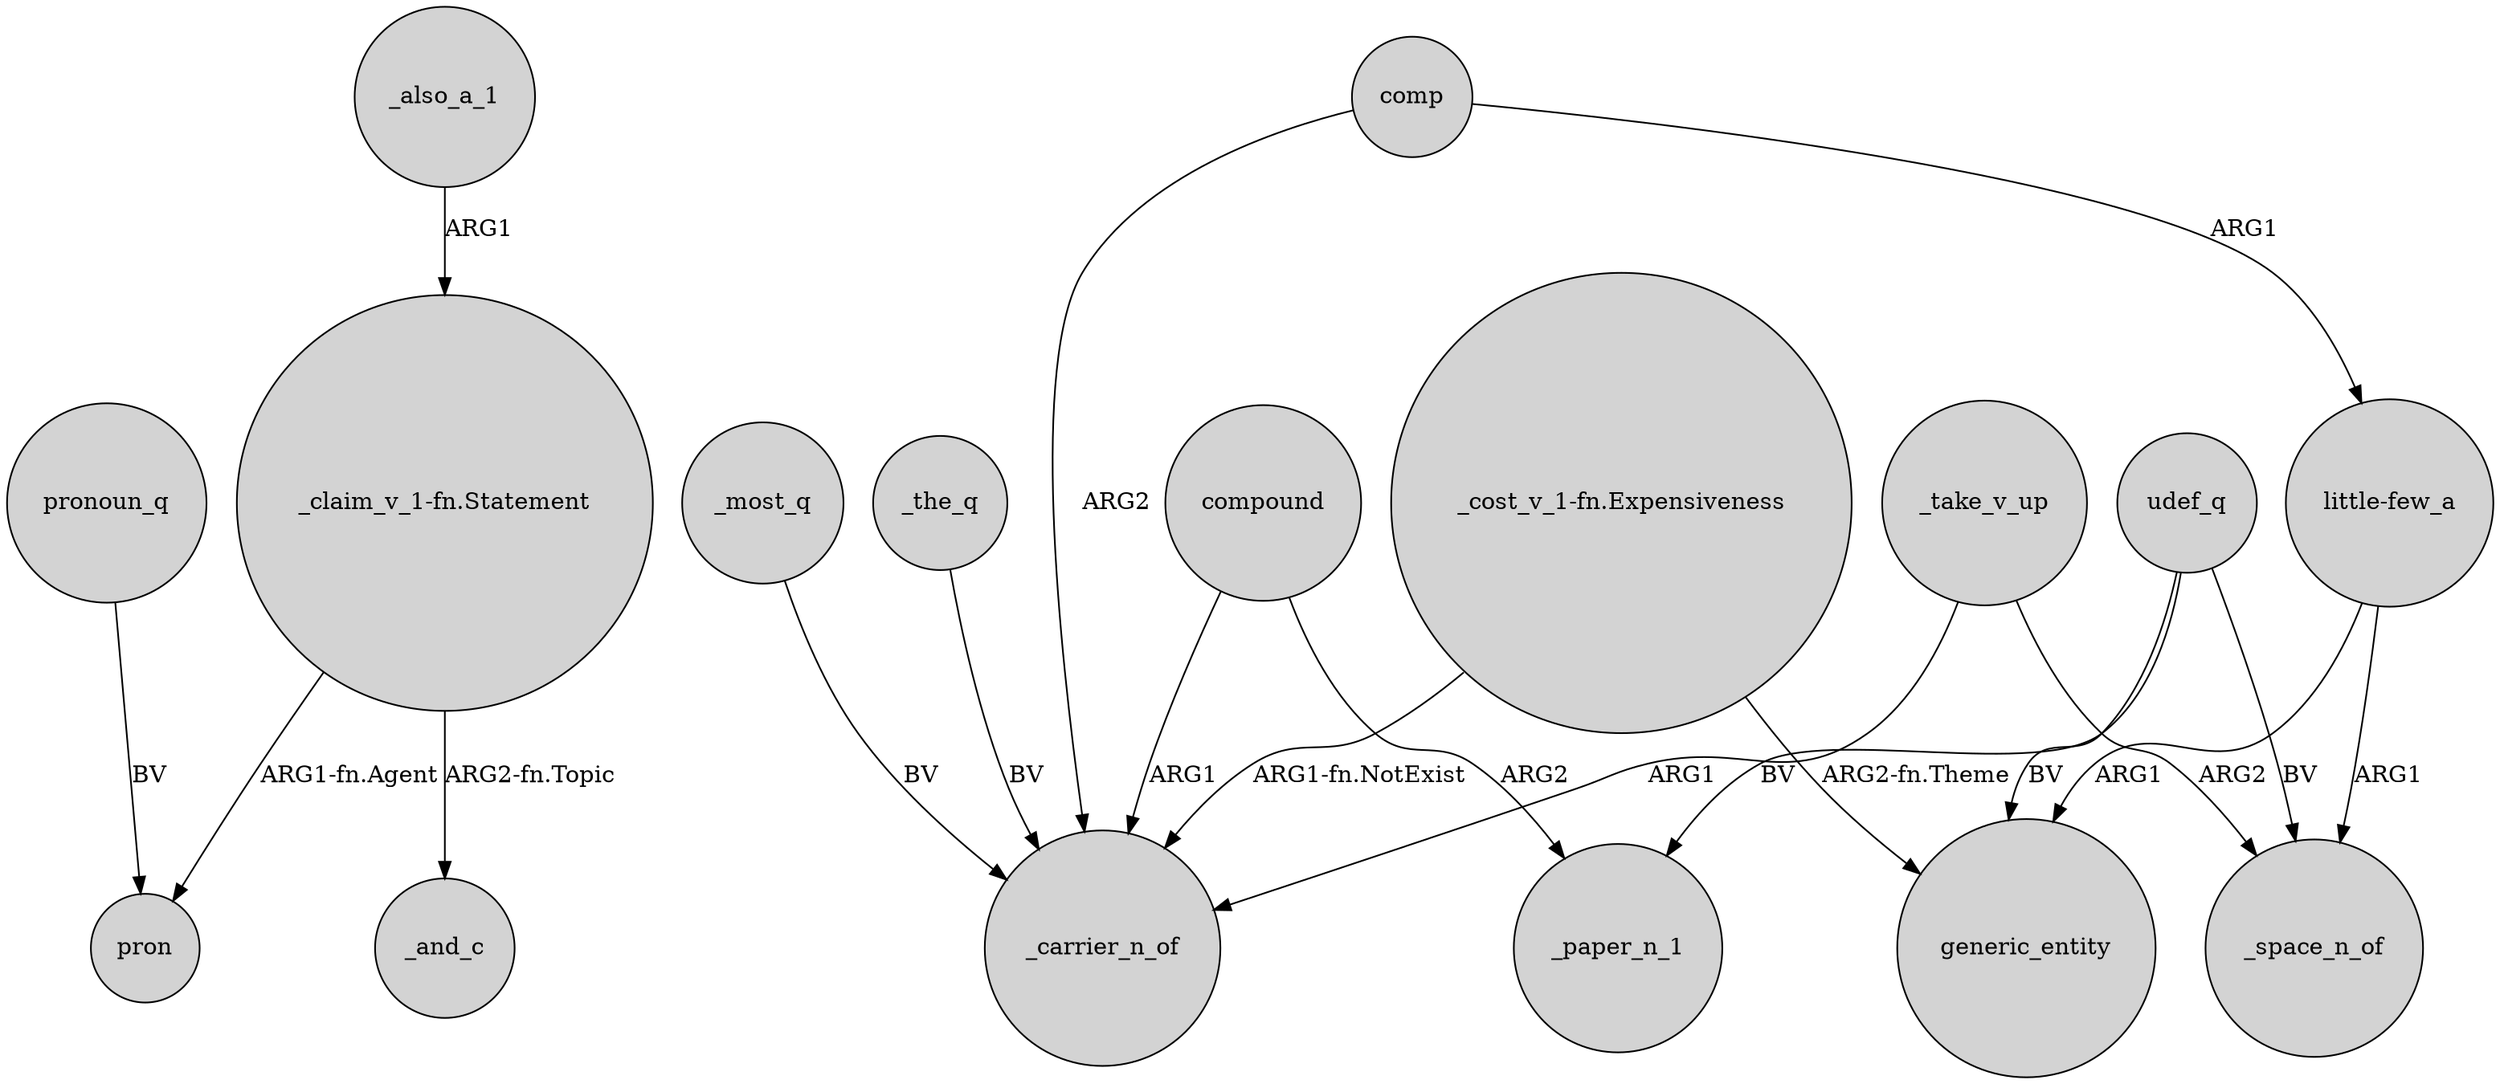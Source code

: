 digraph {
	node [shape=circle style=filled]
	"_claim_v_1-fn.Statement" -> _and_c [label="ARG2-fn.Topic"]
	_the_q -> _carrier_n_of [label=BV]
	udef_q -> generic_entity [label=BV]
	"_claim_v_1-fn.Statement" -> pron [label="ARG1-fn.Agent"]
	_also_a_1 -> "_claim_v_1-fn.Statement" [label=ARG1]
	_take_v_up -> _space_n_of [label=ARG2]
	compound -> _carrier_n_of [label=ARG1]
	"_cost_v_1-fn.Expensiveness" -> generic_entity [label="ARG2-fn.Theme"]
	comp -> _carrier_n_of [label=ARG2]
	pronoun_q -> pron [label=BV]
	udef_q -> _space_n_of [label=BV]
	"_cost_v_1-fn.Expensiveness" -> _carrier_n_of [label="ARG1-fn.NotExist"]
	compound -> _paper_n_1 [label=ARG2]
	comp -> "little-few_a" [label=ARG1]
	_most_q -> _carrier_n_of [label=BV]
	_take_v_up -> _carrier_n_of [label=ARG1]
	udef_q -> _paper_n_1 [label=BV]
	"little-few_a" -> _space_n_of [label=ARG1]
	"little-few_a" -> generic_entity [label=ARG1]
}
